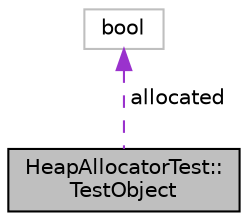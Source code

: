 digraph "HeapAllocatorTest::TestObject"
{
 // INTERACTIVE_SVG=YES
  edge [fontname="Helvetica",fontsize="10",labelfontname="Helvetica",labelfontsize="10"];
  node [fontname="Helvetica",fontsize="10",shape=record];
  Node1 [label="HeapAllocatorTest::\lTestObject",height=0.2,width=0.4,color="black", fillcolor="grey75", style="filled", fontcolor="black"];
  Node2 -> Node1 [dir="back",color="darkorchid3",fontsize="10",style="dashed",label=" allocated" ,fontname="Helvetica"];
  Node2 [label="bool",height=0.2,width=0.4,color="grey75", fillcolor="white", style="filled"];
}
